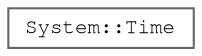 digraph "Graphical Class Hierarchy"
{
 // LATEX_PDF_SIZE
  bgcolor="transparent";
  edge [fontname=FreeMono,fontsize=10,labelfontname=FreeMono,labelfontsize=10];
  node [fontname=FreeMono,fontsize=10,shape=box,height=0.2,width=0.4];
  rankdir="LR";
  Node0 [label="System::Time",height=0.2,width=0.4,color="grey40", fillcolor="white", style="filled",URL="$class_system_1_1_time.html",tooltip=" "];
}

